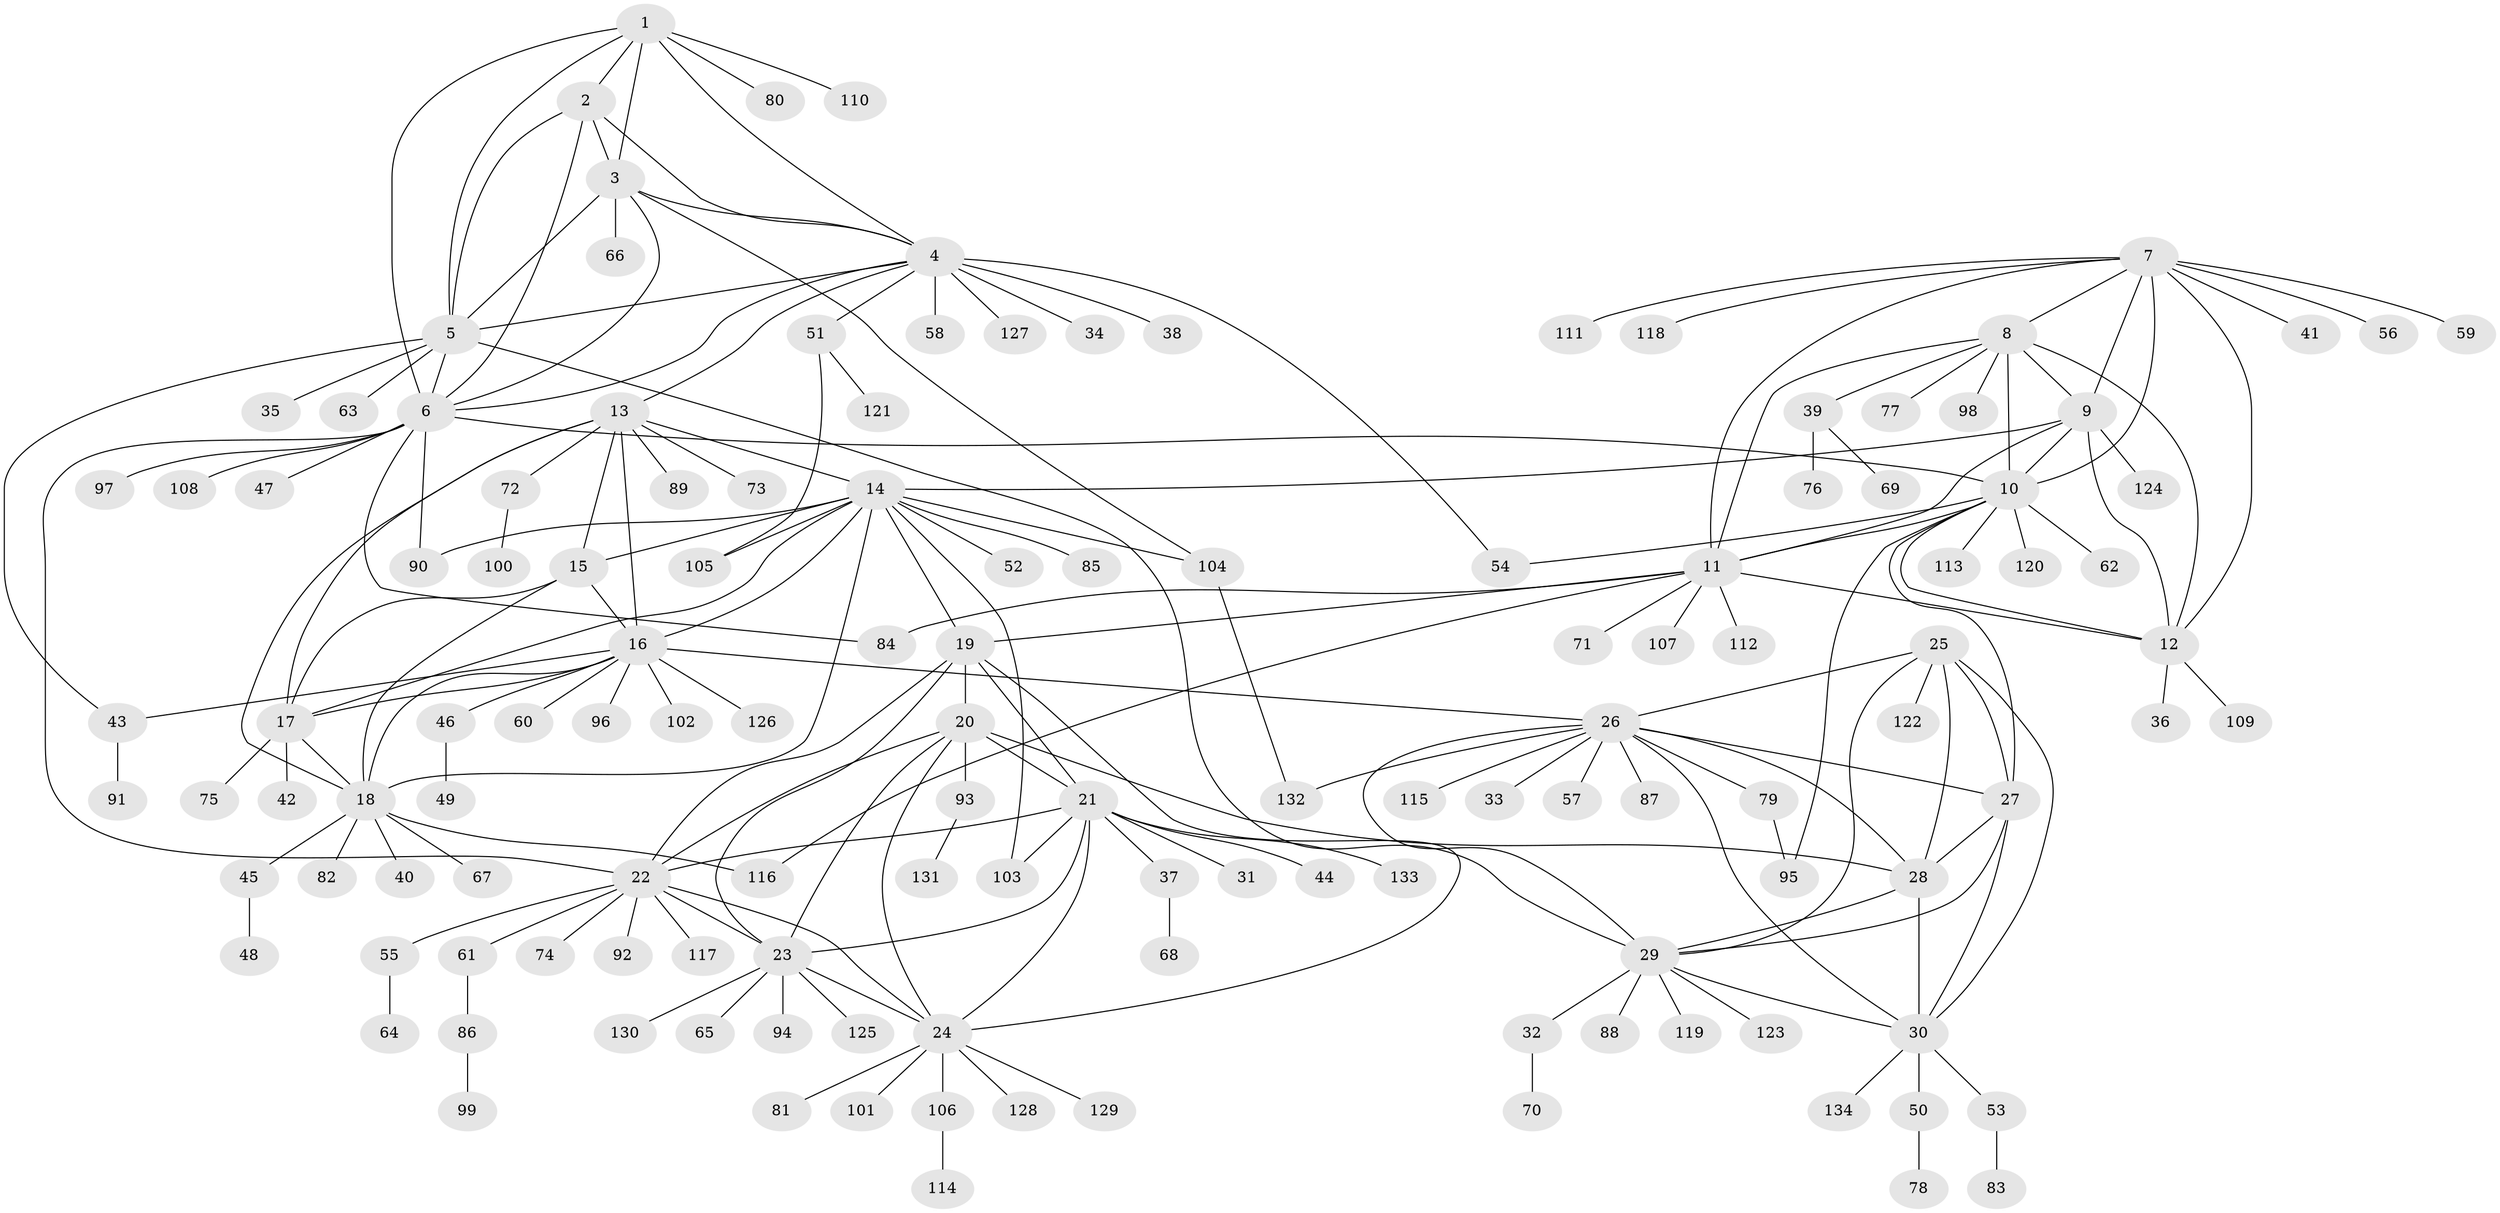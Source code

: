 // Generated by graph-tools (version 1.1) at 2025/26/03/09/25 03:26:40]
// undirected, 134 vertices, 199 edges
graph export_dot {
graph [start="1"]
  node [color=gray90,style=filled];
  1;
  2;
  3;
  4;
  5;
  6;
  7;
  8;
  9;
  10;
  11;
  12;
  13;
  14;
  15;
  16;
  17;
  18;
  19;
  20;
  21;
  22;
  23;
  24;
  25;
  26;
  27;
  28;
  29;
  30;
  31;
  32;
  33;
  34;
  35;
  36;
  37;
  38;
  39;
  40;
  41;
  42;
  43;
  44;
  45;
  46;
  47;
  48;
  49;
  50;
  51;
  52;
  53;
  54;
  55;
  56;
  57;
  58;
  59;
  60;
  61;
  62;
  63;
  64;
  65;
  66;
  67;
  68;
  69;
  70;
  71;
  72;
  73;
  74;
  75;
  76;
  77;
  78;
  79;
  80;
  81;
  82;
  83;
  84;
  85;
  86;
  87;
  88;
  89;
  90;
  91;
  92;
  93;
  94;
  95;
  96;
  97;
  98;
  99;
  100;
  101;
  102;
  103;
  104;
  105;
  106;
  107;
  108;
  109;
  110;
  111;
  112;
  113;
  114;
  115;
  116;
  117;
  118;
  119;
  120;
  121;
  122;
  123;
  124;
  125;
  126;
  127;
  128;
  129;
  130;
  131;
  132;
  133;
  134;
  1 -- 2;
  1 -- 3;
  1 -- 4;
  1 -- 5;
  1 -- 6;
  1 -- 80;
  1 -- 110;
  2 -- 3;
  2 -- 4;
  2 -- 5;
  2 -- 6;
  3 -- 4;
  3 -- 5;
  3 -- 6;
  3 -- 66;
  3 -- 104;
  4 -- 5;
  4 -- 6;
  4 -- 13;
  4 -- 34;
  4 -- 38;
  4 -- 51;
  4 -- 54;
  4 -- 58;
  4 -- 127;
  5 -- 6;
  5 -- 29;
  5 -- 35;
  5 -- 43;
  5 -- 63;
  6 -- 10;
  6 -- 22;
  6 -- 47;
  6 -- 84;
  6 -- 90;
  6 -- 97;
  6 -- 108;
  7 -- 8;
  7 -- 9;
  7 -- 10;
  7 -- 11;
  7 -- 12;
  7 -- 41;
  7 -- 56;
  7 -- 59;
  7 -- 111;
  7 -- 118;
  8 -- 9;
  8 -- 10;
  8 -- 11;
  8 -- 12;
  8 -- 39;
  8 -- 77;
  8 -- 98;
  9 -- 10;
  9 -- 11;
  9 -- 12;
  9 -- 14;
  9 -- 124;
  10 -- 11;
  10 -- 12;
  10 -- 27;
  10 -- 54;
  10 -- 62;
  10 -- 95;
  10 -- 113;
  10 -- 120;
  11 -- 12;
  11 -- 19;
  11 -- 71;
  11 -- 84;
  11 -- 107;
  11 -- 112;
  11 -- 116;
  12 -- 36;
  12 -- 109;
  13 -- 14;
  13 -- 15;
  13 -- 16;
  13 -- 17;
  13 -- 18;
  13 -- 72;
  13 -- 73;
  13 -- 89;
  14 -- 15;
  14 -- 16;
  14 -- 17;
  14 -- 18;
  14 -- 19;
  14 -- 52;
  14 -- 85;
  14 -- 90;
  14 -- 103;
  14 -- 104;
  14 -- 105;
  15 -- 16;
  15 -- 17;
  15 -- 18;
  16 -- 17;
  16 -- 18;
  16 -- 26;
  16 -- 43;
  16 -- 46;
  16 -- 60;
  16 -- 96;
  16 -- 102;
  16 -- 126;
  17 -- 18;
  17 -- 42;
  17 -- 75;
  18 -- 40;
  18 -- 45;
  18 -- 67;
  18 -- 82;
  18 -- 116;
  19 -- 20;
  19 -- 21;
  19 -- 22;
  19 -- 23;
  19 -- 24;
  20 -- 21;
  20 -- 22;
  20 -- 23;
  20 -- 24;
  20 -- 28;
  20 -- 93;
  21 -- 22;
  21 -- 23;
  21 -- 24;
  21 -- 31;
  21 -- 37;
  21 -- 44;
  21 -- 103;
  21 -- 133;
  22 -- 23;
  22 -- 24;
  22 -- 55;
  22 -- 61;
  22 -- 74;
  22 -- 92;
  22 -- 117;
  23 -- 24;
  23 -- 65;
  23 -- 94;
  23 -- 125;
  23 -- 130;
  24 -- 81;
  24 -- 101;
  24 -- 106;
  24 -- 128;
  24 -- 129;
  25 -- 26;
  25 -- 27;
  25 -- 28;
  25 -- 29;
  25 -- 30;
  25 -- 122;
  26 -- 27;
  26 -- 28;
  26 -- 29;
  26 -- 30;
  26 -- 33;
  26 -- 57;
  26 -- 79;
  26 -- 87;
  26 -- 115;
  26 -- 132;
  27 -- 28;
  27 -- 29;
  27 -- 30;
  28 -- 29;
  28 -- 30;
  29 -- 30;
  29 -- 32;
  29 -- 88;
  29 -- 119;
  29 -- 123;
  30 -- 50;
  30 -- 53;
  30 -- 134;
  32 -- 70;
  37 -- 68;
  39 -- 69;
  39 -- 76;
  43 -- 91;
  45 -- 48;
  46 -- 49;
  50 -- 78;
  51 -- 105;
  51 -- 121;
  53 -- 83;
  55 -- 64;
  61 -- 86;
  72 -- 100;
  79 -- 95;
  86 -- 99;
  93 -- 131;
  104 -- 132;
  106 -- 114;
}

